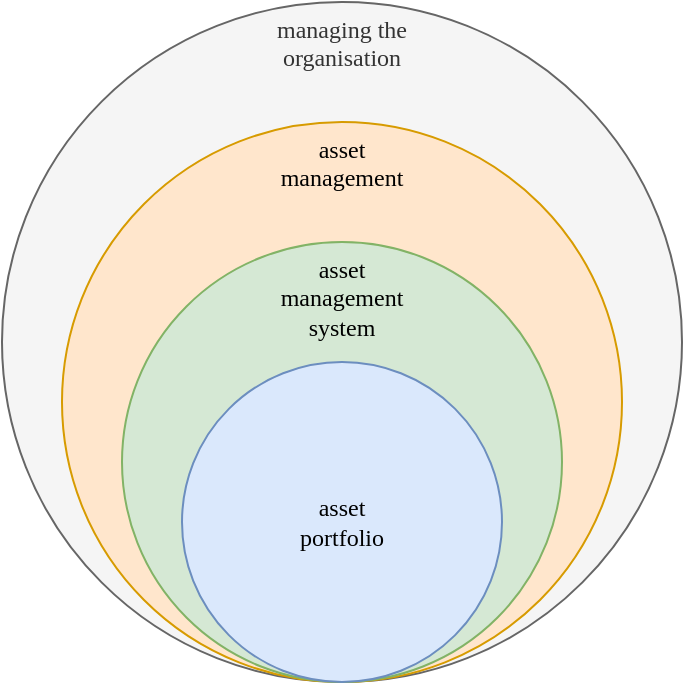 <mxfile version="24.5.3" type="github">
  <diagram name="Page-1" id="0zEN2b8cDgVF4ogOgMnS">
    <mxGraphModel dx="918" dy="1028" grid="1" gridSize="10" guides="1" tooltips="1" connect="1" arrows="1" fold="1" page="1" pageScale="1" pageWidth="2336" pageHeight="1654" math="0" shadow="0">
      <root>
        <mxCell id="0" />
        <mxCell id="1" parent="0" />
        <mxCell id="u4oAooQUoLkduot50Cpv-4" value="managing the&lt;div&gt;organisation&lt;/div&gt;" style="ellipse;whiteSpace=wrap;html=1;aspect=fixed;fillColor=#f5f5f5;strokeColor=#666666;verticalAlign=top;fontColor=#333333;fontFamily=Times New Roman;" vertex="1" parent="1">
          <mxGeometry x="190" y="500" width="340" height="340" as="geometry" />
        </mxCell>
        <mxCell id="u4oAooQUoLkduot50Cpv-3" value="asset&lt;div&gt;management&lt;/div&gt;" style="ellipse;whiteSpace=wrap;html=1;aspect=fixed;fillColor=#ffe6cc;strokeColor=#d79b00;verticalAlign=top;fontFamily=Times New Roman;" vertex="1" parent="1">
          <mxGeometry x="220" y="560" width="280" height="280" as="geometry" />
        </mxCell>
        <mxCell id="u4oAooQUoLkduot50Cpv-2" value="asset&lt;div&gt;management&lt;/div&gt;&lt;div&gt;system&lt;/div&gt;" style="ellipse;whiteSpace=wrap;html=1;aspect=fixed;fillColor=#d5e8d4;strokeColor=#82b366;verticalAlign=top;fontFamily=Times New Roman;" vertex="1" parent="1">
          <mxGeometry x="250" y="620" width="220" height="220" as="geometry" />
        </mxCell>
        <mxCell id="u4oAooQUoLkduot50Cpv-1" value="&lt;font face=&quot;Times New Roman&quot;&gt;asset&lt;/font&gt;&lt;div&gt;&lt;font face=&quot;nABGj0ykk4Qzw1i4QC9N&quot;&gt;portfolio&lt;/font&gt;&lt;/div&gt;" style="ellipse;whiteSpace=wrap;html=1;aspect=fixed;fillColor=#dae8fc;strokeColor=#6c8ebf;fontFamily=Times New Roman;" vertex="1" parent="1">
          <mxGeometry x="280" y="680" width="160" height="160" as="geometry" />
        </mxCell>
      </root>
    </mxGraphModel>
  </diagram>
</mxfile>
